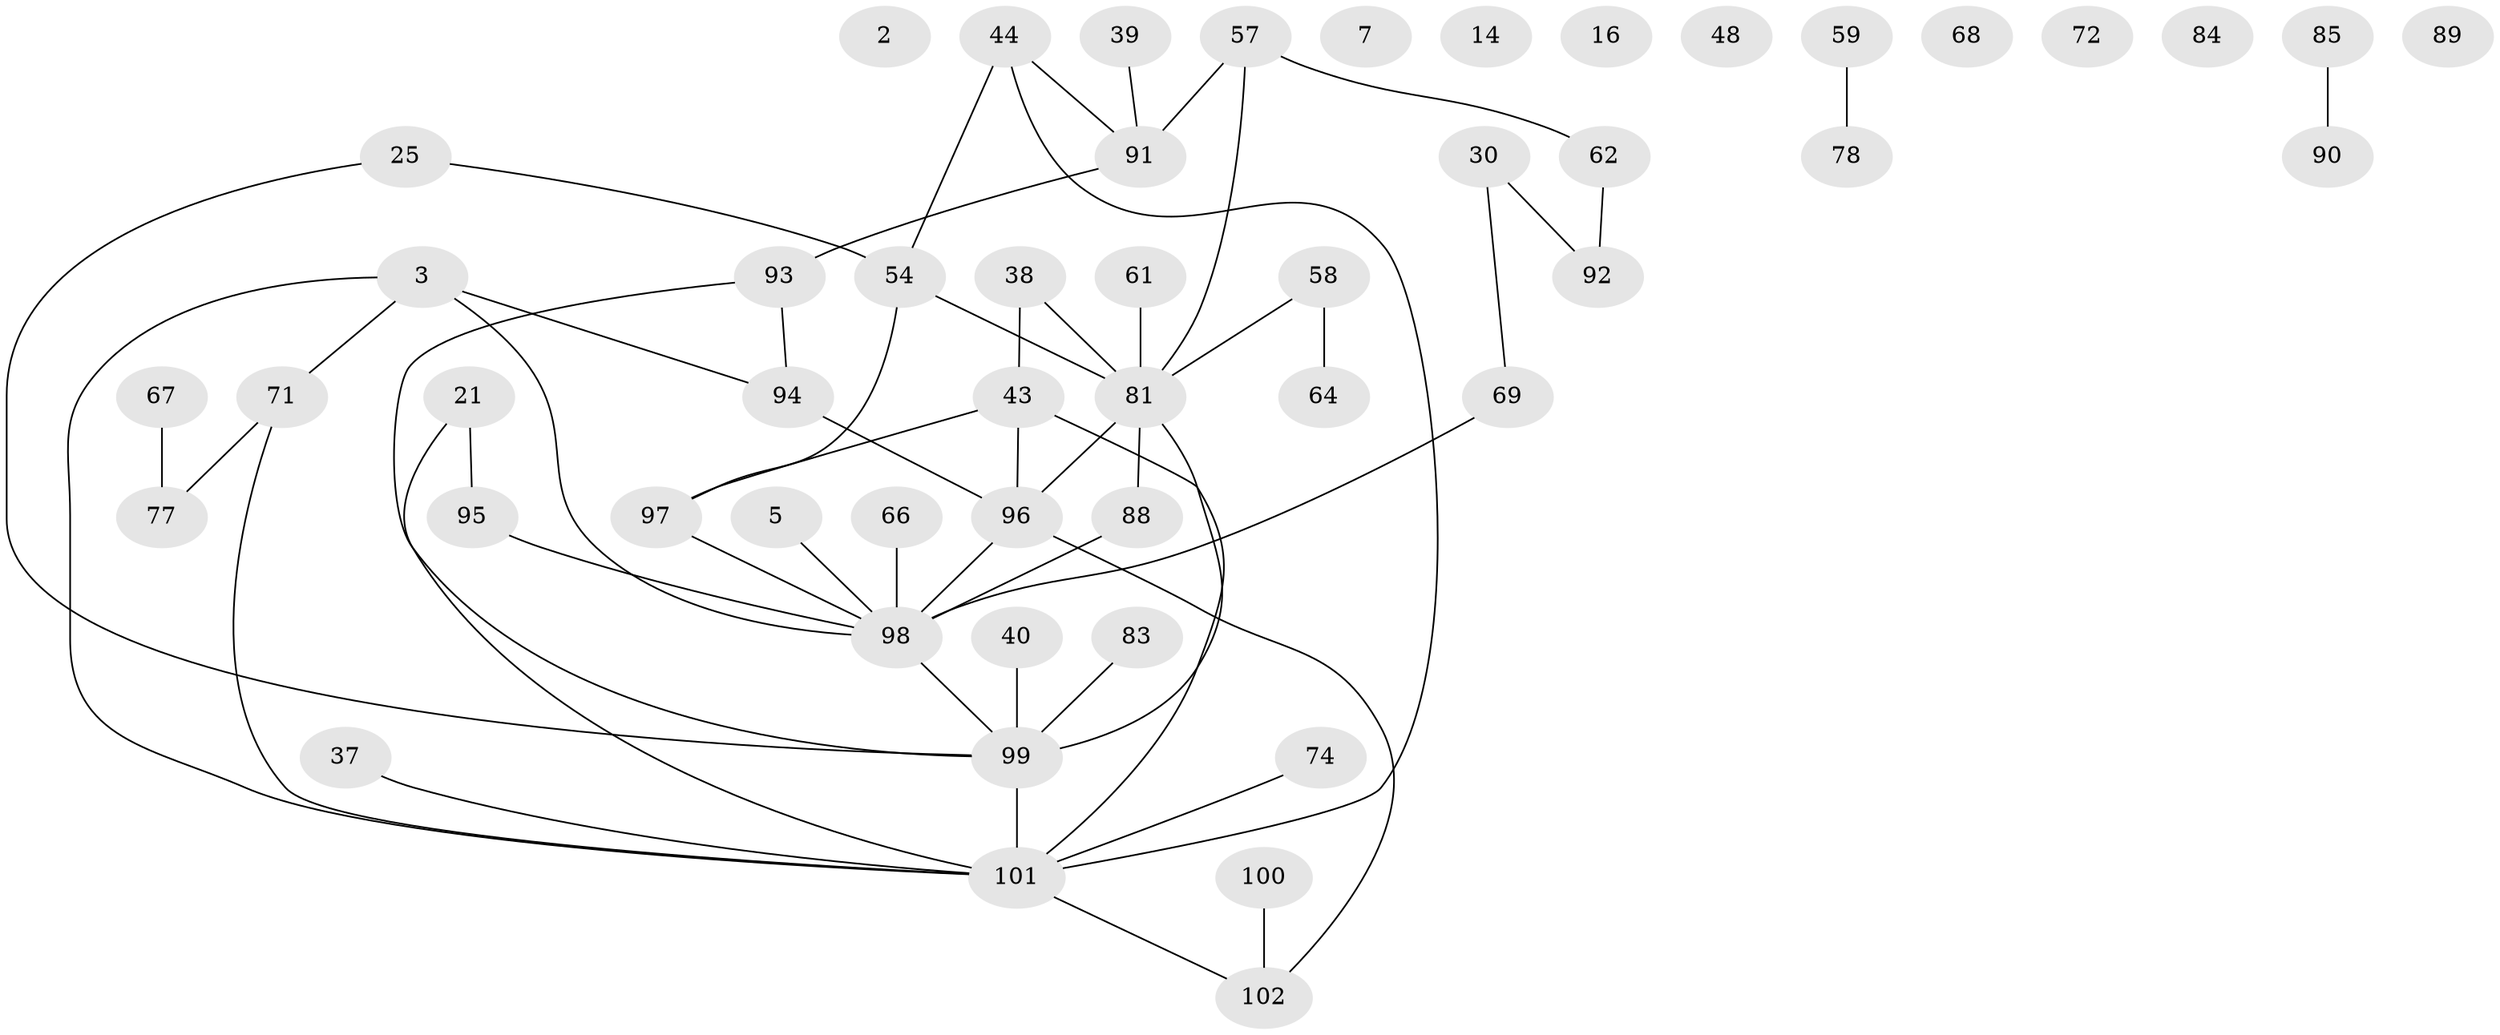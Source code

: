 // original degree distribution, {1: 0.23529411764705882, 0: 0.08823529411764706, 6: 0.0196078431372549, 2: 0.2549019607843137, 5: 0.049019607843137254, 4: 0.16666666666666666, 3: 0.18627450980392157}
// Generated by graph-tools (version 1.1) at 2025/38/03/09/25 04:38:57]
// undirected, 51 vertices, 56 edges
graph export_dot {
graph [start="1"]
  node [color=gray90,style=filled];
  2;
  3;
  5;
  7;
  14;
  16;
  21;
  25;
  30;
  37;
  38;
  39;
  40;
  43 [super="+20+23"];
  44 [super="+42"];
  48;
  54 [super="+4"];
  57 [super="+55"];
  58;
  59;
  61;
  62;
  64;
  66;
  67;
  68;
  69;
  71 [super="+46"];
  72;
  74;
  77 [super="+47+45"];
  78;
  81 [super="+36+79+63"];
  83;
  84;
  85 [super="+1"];
  88;
  89;
  90;
  91 [super="+13"];
  92;
  93 [super="+28"];
  94;
  95;
  96 [super="+8+73+75+26"];
  97 [super="+11+80"];
  98 [super="+82+86+87"];
  99 [super="+32+41+53+56"];
  100;
  101 [super="+31+18+33+65"];
  102 [super="+76+70"];
  3 -- 71 [weight=2];
  3 -- 94;
  3 -- 101;
  3 -- 98 [weight=2];
  5 -- 98;
  21 -- 95;
  21 -- 101;
  25 -- 54;
  25 -- 99;
  30 -- 69;
  30 -- 92;
  37 -- 101;
  38 -- 43;
  38 -- 81;
  39 -- 91;
  40 -- 99;
  43 -- 97;
  43 -- 96;
  43 -- 101;
  44 -- 91;
  44 -- 101;
  44 -- 54;
  54 -- 97;
  54 -- 81;
  57 -- 62;
  57 -- 91 [weight=2];
  57 -- 81;
  58 -- 64;
  58 -- 81;
  59 -- 78;
  61 -- 81;
  62 -- 92;
  66 -- 98;
  67 -- 77;
  69 -- 98;
  71 -- 77;
  71 -- 101;
  74 -- 101;
  81 -- 88;
  81 -- 99 [weight=3];
  81 -- 96 [weight=2];
  83 -- 99;
  85 -- 90;
  88 -- 98;
  91 -- 93;
  93 -- 94;
  93 -- 99;
  94 -- 96 [weight=2];
  95 -- 98;
  96 -- 102;
  96 -- 98 [weight=3];
  97 -- 98 [weight=2];
  98 -- 99 [weight=2];
  99 -- 101 [weight=2];
  100 -- 102;
  101 -- 102;
}
